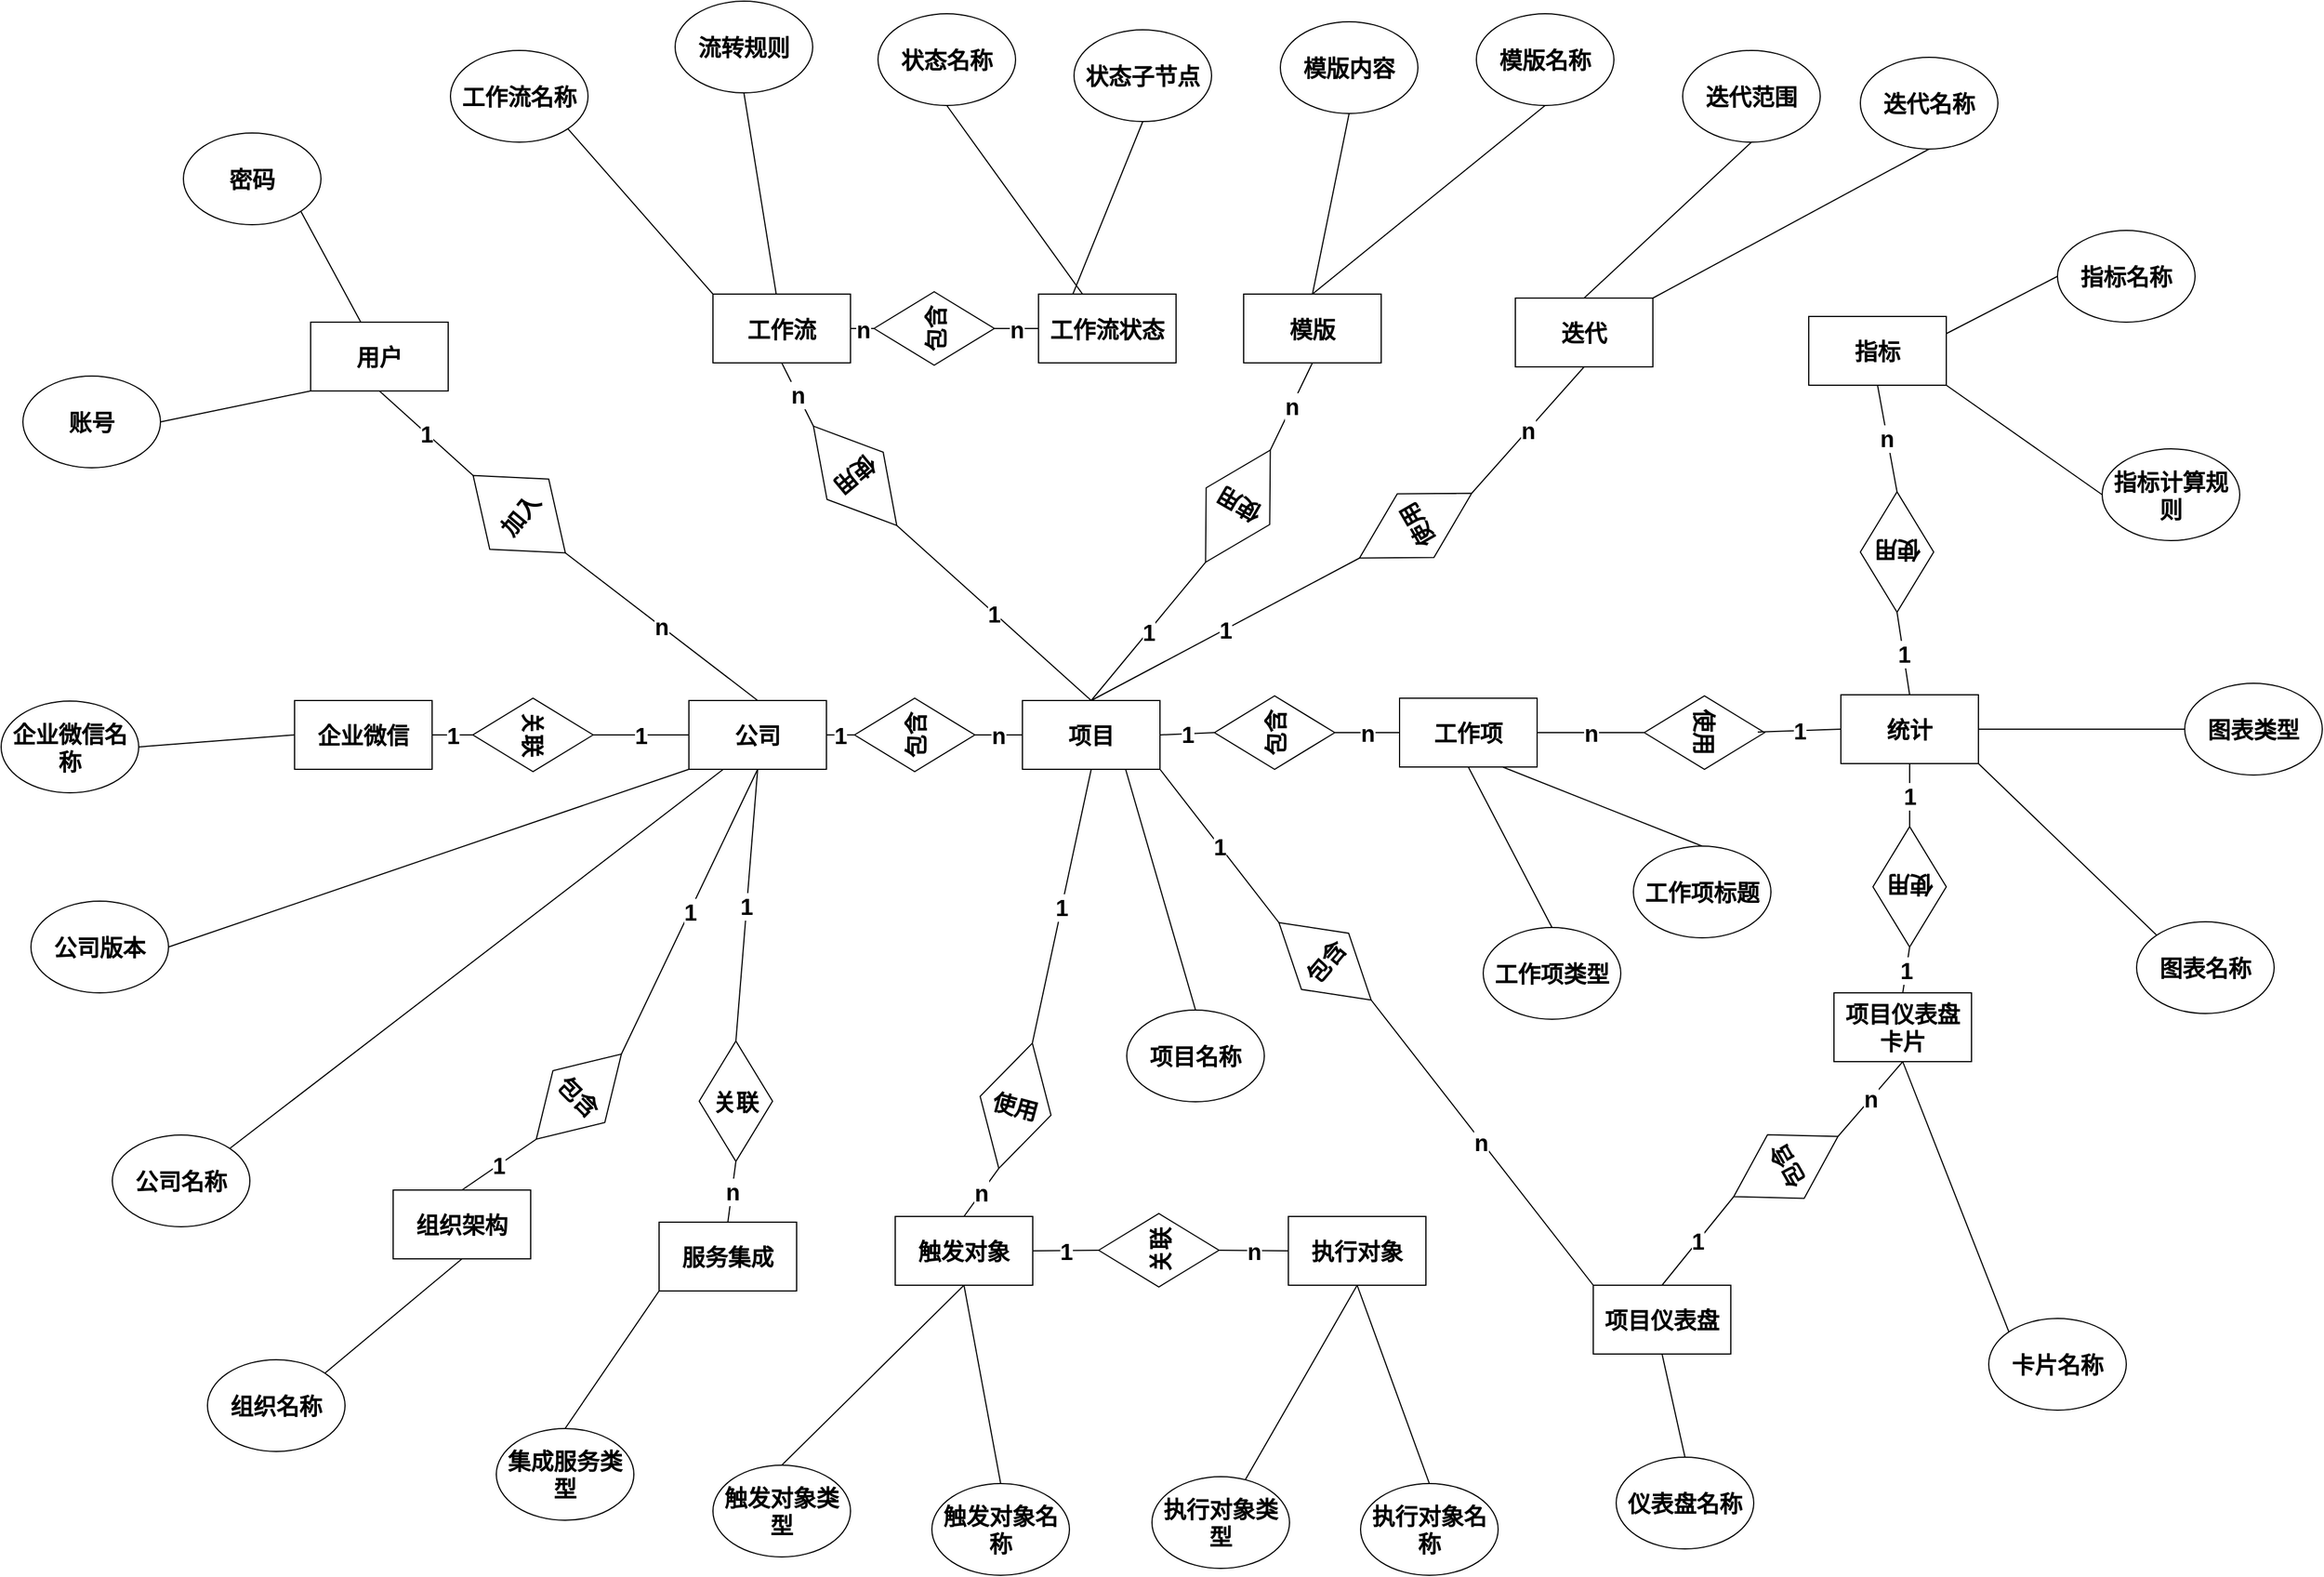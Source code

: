 <mxfile version="26.1.3">
  <diagram id="R2lEEEUBdFMjLlhIrx00" name="Page-1">
    <mxGraphModel dx="3535" dy="1909" grid="0" gridSize="10" guides="1" tooltips="1" connect="1" arrows="1" fold="1" page="0" pageScale="1" pageWidth="850" pageHeight="1100" math="0" shadow="0" extFonts="Permanent Marker^https://fonts.googleapis.com/css?family=Permanent+Marker">
      <root>
        <mxCell id="0" />
        <mxCell id="1" parent="0" />
        <mxCell id="6-voDm71mwFC1DvUqmNY-110" style="rounded=0;orthogonalLoop=1;jettySize=auto;html=1;exitX=0.75;exitY=1;exitDx=0;exitDy=0;entryX=0.5;entryY=0;entryDx=0;entryDy=0;endArrow=none;startFill=0;" edge="1" parent="1" source="Q7mi7OF3EURctunxMx_V-1" target="6-voDm71mwFC1DvUqmNY-98">
          <mxGeometry relative="1" as="geometry" />
        </mxCell>
        <mxCell id="Q7mi7OF3EURctunxMx_V-1" value="项目" style="rounded=0;whiteSpace=wrap;html=1;fontStyle=1;fontSize=20;" parent="1" vertex="1">
          <mxGeometry x="-302" y="424" width="120" height="60" as="geometry" />
        </mxCell>
        <mxCell id="Q7mi7OF3EURctunxMx_V-2" value="模版" style="rounded=0;whiteSpace=wrap;html=1;fontStyle=1;fontSize=20;" parent="1" vertex="1">
          <mxGeometry x="-109" y="69.5" width="120" height="60" as="geometry" />
        </mxCell>
        <mxCell id="Q7mi7OF3EURctunxMx_V-3" value="工作流" style="rounded=0;whiteSpace=wrap;html=1;fontStyle=1;fontSize=20;" parent="1" vertex="1">
          <mxGeometry x="-572" y="69.5" width="120" height="60" as="geometry" />
        </mxCell>
        <mxCell id="Q7mi7OF3EURctunxMx_V-4" value="工作流状态" style="rounded=0;whiteSpace=wrap;html=1;fontStyle=1;fontSize=20;" parent="1" vertex="1">
          <mxGeometry x="-288" y="69.5" width="120" height="60" as="geometry" />
        </mxCell>
        <mxCell id="6-voDm71mwFC1DvUqmNY-125" style="rounded=0;orthogonalLoop=1;jettySize=auto;html=1;exitX=1;exitY=0;exitDx=0;exitDy=0;entryX=0.5;entryY=1;entryDx=0;entryDy=0;endArrow=none;startFill=0;" edge="1" parent="1" source="Q7mi7OF3EURctunxMx_V-5" target="6-voDm71mwFC1DvUqmNY-84">
          <mxGeometry relative="1" as="geometry" />
        </mxCell>
        <mxCell id="6-voDm71mwFC1DvUqmNY-126" style="rounded=0;orthogonalLoop=1;jettySize=auto;html=1;exitX=0.5;exitY=0;exitDx=0;exitDy=0;entryX=0.5;entryY=1;entryDx=0;entryDy=0;endArrow=none;startFill=0;" edge="1" parent="1" source="Q7mi7OF3EURctunxMx_V-5" target="6-voDm71mwFC1DvUqmNY-83">
          <mxGeometry relative="1" as="geometry" />
        </mxCell>
        <mxCell id="Q7mi7OF3EURctunxMx_V-5" value="迭代" style="rounded=0;whiteSpace=wrap;html=1;fontStyle=1;fontSize=20;" parent="1" vertex="1">
          <mxGeometry x="128" y="73" width="120" height="60" as="geometry" />
        </mxCell>
        <mxCell id="6-voDm71mwFC1DvUqmNY-108" style="rounded=0;orthogonalLoop=1;jettySize=auto;html=1;exitX=0.5;exitY=1;exitDx=0;exitDy=0;entryX=0.5;entryY=0;entryDx=0;entryDy=0;endArrow=none;startFill=0;" edge="1" parent="1" source="Q7mi7OF3EURctunxMx_V-6" target="6-voDm71mwFC1DvUqmNY-92">
          <mxGeometry relative="1" as="geometry" />
        </mxCell>
        <mxCell id="6-voDm71mwFC1DvUqmNY-109" style="rounded=0;orthogonalLoop=1;jettySize=auto;html=1;exitX=0.5;exitY=1;exitDx=0;exitDy=0;entryX=0.5;entryY=0;entryDx=0;entryDy=0;endArrow=none;startFill=0;" edge="1" parent="1" source="Q7mi7OF3EURctunxMx_V-6" target="6-voDm71mwFC1DvUqmNY-93">
          <mxGeometry relative="1" as="geometry" />
        </mxCell>
        <mxCell id="Q7mi7OF3EURctunxMx_V-6" value="触发对象" style="rounded=0;whiteSpace=wrap;html=1;fontStyle=1;fontSize=20;" parent="1" vertex="1">
          <mxGeometry x="-413" y="874" width="120" height="60" as="geometry" />
        </mxCell>
        <mxCell id="6-voDm71mwFC1DvUqmNY-113" style="rounded=0;orthogonalLoop=1;jettySize=auto;html=1;exitX=0.5;exitY=1;exitDx=0;exitDy=0;endArrow=none;startFill=0;" edge="1" parent="1" source="Q7mi7OF3EURctunxMx_V-7" target="6-voDm71mwFC1DvUqmNY-94">
          <mxGeometry relative="1" as="geometry" />
        </mxCell>
        <mxCell id="6-voDm71mwFC1DvUqmNY-114" style="rounded=0;orthogonalLoop=1;jettySize=auto;html=1;exitX=0.5;exitY=1;exitDx=0;exitDy=0;entryX=0.5;entryY=0;entryDx=0;entryDy=0;endArrow=none;startFill=0;" edge="1" parent="1" source="Q7mi7OF3EURctunxMx_V-7" target="6-voDm71mwFC1DvUqmNY-95">
          <mxGeometry relative="1" as="geometry" />
        </mxCell>
        <mxCell id="Q7mi7OF3EURctunxMx_V-7" value="执行对象" style="rounded=0;whiteSpace=wrap;html=1;fontStyle=1;fontSize=20;" parent="1" vertex="1">
          <mxGeometry x="-70" y="874" width="120" height="60" as="geometry" />
        </mxCell>
        <mxCell id="6-voDm71mwFC1DvUqmNY-121" style="rounded=0;orthogonalLoop=1;jettySize=auto;html=1;exitX=1;exitY=1;exitDx=0;exitDy=0;entryX=0;entryY=0;entryDx=0;entryDy=0;endArrow=none;startFill=0;" edge="1" parent="1" source="Q7mi7OF3EURctunxMx_V-8" target="6-voDm71mwFC1DvUqmNY-88">
          <mxGeometry relative="1" as="geometry" />
        </mxCell>
        <mxCell id="6-voDm71mwFC1DvUqmNY-122" style="rounded=0;orthogonalLoop=1;jettySize=auto;html=1;exitX=1;exitY=0.5;exitDx=0;exitDy=0;entryX=0;entryY=0.5;entryDx=0;entryDy=0;endArrow=none;startFill=0;" edge="1" parent="1" source="Q7mi7OF3EURctunxMx_V-8" target="6-voDm71mwFC1DvUqmNY-87">
          <mxGeometry relative="1" as="geometry" />
        </mxCell>
        <mxCell id="Q7mi7OF3EURctunxMx_V-8" value="统计" style="rounded=0;whiteSpace=wrap;html=1;fontStyle=1;fontSize=20;" parent="1" vertex="1">
          <mxGeometry x="412" y="419" width="120" height="60" as="geometry" />
        </mxCell>
        <mxCell id="6-voDm71mwFC1DvUqmNY-123" style="rounded=0;orthogonalLoop=1;jettySize=auto;html=1;exitX=1;exitY=1;exitDx=0;exitDy=0;entryX=0;entryY=0.5;entryDx=0;entryDy=0;endArrow=none;startFill=0;" edge="1" parent="1" source="Q7mi7OF3EURctunxMx_V-9" target="6-voDm71mwFC1DvUqmNY-86">
          <mxGeometry relative="1" as="geometry" />
        </mxCell>
        <mxCell id="Q7mi7OF3EURctunxMx_V-9" value="指标" style="rounded=0;whiteSpace=wrap;html=1;fontStyle=1;fontSize=20;" parent="1" vertex="1">
          <mxGeometry x="384" y="89" width="120" height="60" as="geometry" />
        </mxCell>
        <mxCell id="6-voDm71mwFC1DvUqmNY-118" style="rounded=0;orthogonalLoop=1;jettySize=auto;html=1;exitX=0.5;exitY=1;exitDx=0;exitDy=0;entryX=0.5;entryY=0;entryDx=0;entryDy=0;endArrow=none;startFill=0;" edge="1" parent="1" source="Q7mi7OF3EURctunxMx_V-10" target="6-voDm71mwFC1DvUqmNY-90">
          <mxGeometry relative="1" as="geometry" />
        </mxCell>
        <mxCell id="Q7mi7OF3EURctunxMx_V-10" value="项目仪表盘" style="rounded=0;whiteSpace=wrap;html=1;fontStyle=1;fontSize=20;" parent="1" vertex="1">
          <mxGeometry x="196" y="934" width="120" height="60" as="geometry" />
        </mxCell>
        <mxCell id="6-voDm71mwFC1DvUqmNY-119" style="rounded=0;orthogonalLoop=1;jettySize=auto;html=1;exitX=0.5;exitY=1;exitDx=0;exitDy=0;entryX=0;entryY=0;entryDx=0;entryDy=0;endArrow=none;startFill=0;" edge="1" parent="1" source="Q7mi7OF3EURctunxMx_V-11" target="6-voDm71mwFC1DvUqmNY-89">
          <mxGeometry relative="1" as="geometry" />
        </mxCell>
        <mxCell id="Q7mi7OF3EURctunxMx_V-11" value="项目仪表盘卡片" style="rounded=0;whiteSpace=wrap;html=1;fontStyle=1;fontSize=20;" parent="1" vertex="1">
          <mxGeometry x="406" y="679" width="120" height="60" as="geometry" />
        </mxCell>
        <mxCell id="Q7mi7OF3EURctunxMx_V-12" value="用户" style="rounded=0;whiteSpace=wrap;html=1;fontStyle=1;fontSize=20;" parent="1" vertex="1">
          <mxGeometry x="-923" y="94" width="120" height="60" as="geometry" />
        </mxCell>
        <mxCell id="6-voDm71mwFC1DvUqmNY-104" style="rounded=0;orthogonalLoop=1;jettySize=auto;html=1;exitX=0;exitY=1;exitDx=0;exitDy=0;entryX=1;entryY=0.5;entryDx=0;entryDy=0;endArrow=none;startFill=0;" edge="1" parent="1" source="Q7mi7OF3EURctunxMx_V-13" target="6-voDm71mwFC1DvUqmNY-78">
          <mxGeometry relative="1" as="geometry" />
        </mxCell>
        <mxCell id="6-voDm71mwFC1DvUqmNY-105" style="rounded=0;orthogonalLoop=1;jettySize=auto;html=1;exitX=0.25;exitY=1;exitDx=0;exitDy=0;entryX=1;entryY=0;entryDx=0;entryDy=0;endArrow=none;startFill=0;" edge="1" parent="1" source="Q7mi7OF3EURctunxMx_V-13" target="6-voDm71mwFC1DvUqmNY-77">
          <mxGeometry relative="1" as="geometry" />
        </mxCell>
        <mxCell id="Q7mi7OF3EURctunxMx_V-13" value="公司" style="rounded=0;whiteSpace=wrap;html=1;fontStyle=1;fontSize=20;" parent="1" vertex="1">
          <mxGeometry x="-593" y="424" width="120" height="60" as="geometry" />
        </mxCell>
        <mxCell id="Q7mi7OF3EURctunxMx_V-14" value="企业微信" style="rounded=0;whiteSpace=wrap;html=1;fontStyle=1;fontSize=20;" parent="1" vertex="1">
          <mxGeometry x="-937" y="424" width="120" height="60" as="geometry" />
        </mxCell>
        <mxCell id="6-voDm71mwFC1DvUqmNY-106" style="rounded=0;orthogonalLoop=1;jettySize=auto;html=1;exitX=0.5;exitY=1;exitDx=0;exitDy=0;entryX=1;entryY=0;entryDx=0;entryDy=0;endArrow=none;startFill=0;" edge="1" parent="1" source="Q7mi7OF3EURctunxMx_V-15" target="6-voDm71mwFC1DvUqmNY-76">
          <mxGeometry relative="1" as="geometry" />
        </mxCell>
        <mxCell id="Q7mi7OF3EURctunxMx_V-15" value="组织架构" style="rounded=0;whiteSpace=wrap;html=1;fontStyle=1;fontSize=20;" parent="1" vertex="1">
          <mxGeometry x="-851" y="851" width="120" height="60" as="geometry" />
        </mxCell>
        <mxCell id="Q7mi7OF3EURctunxMx_V-16" value="服务集成" style="rounded=0;whiteSpace=wrap;html=1;fontStyle=1;fontSize=20;" parent="1" vertex="1">
          <mxGeometry x="-619" y="879" width="120" height="60" as="geometry" />
        </mxCell>
        <mxCell id="6-voDm71mwFC1DvUqmNY-1" value="包含" style="rhombus;whiteSpace=wrap;html=1;rotation=45;fontStyle=1;fontSize=20;" vertex="1" parent="1">
          <mxGeometry x="-721" y="717" width="64" height="105" as="geometry" />
        </mxCell>
        <mxCell id="6-voDm71mwFC1DvUqmNY-3" value="1" style="endArrow=none;html=1;rounded=0;exitX=0.5;exitY=1;exitDx=0;exitDy=0;entryX=0.5;entryY=0;entryDx=0;entryDy=0;fontStyle=1;fontSize=20;" edge="1" parent="1" source="Q7mi7OF3EURctunxMx_V-13" target="6-voDm71mwFC1DvUqmNY-1">
          <mxGeometry width="50" height="50" relative="1" as="geometry">
            <mxPoint x="-434" y="503" as="sourcePoint" />
            <mxPoint x="-384" y="453" as="targetPoint" />
          </mxGeometry>
        </mxCell>
        <mxCell id="6-voDm71mwFC1DvUqmNY-4" value="1" style="endArrow=none;html=1;rounded=0;exitX=0.5;exitY=1;exitDx=0;exitDy=0;entryX=0.5;entryY=0;entryDx=0;entryDy=0;fontStyle=1;fontSize=20;" edge="1" parent="1" source="6-voDm71mwFC1DvUqmNY-1" target="Q7mi7OF3EURctunxMx_V-15">
          <mxGeometry width="50" height="50" relative="1" as="geometry">
            <mxPoint x="-488" y="811" as="sourcePoint" />
            <mxPoint x="-488" y="883" as="targetPoint" />
          </mxGeometry>
        </mxCell>
        <mxCell id="6-voDm71mwFC1DvUqmNY-5" value="加入" style="rhombus;whiteSpace=wrap;html=1;rotation=-50;fontStyle=1;fontSize=20;" vertex="1" parent="1">
          <mxGeometry x="-781" y="209" width="80" height="105" as="geometry" />
        </mxCell>
        <mxCell id="6-voDm71mwFC1DvUqmNY-6" value="1" style="endArrow=none;html=1;rounded=0;exitX=0.5;exitY=1;exitDx=0;exitDy=0;entryX=0.5;entryY=0;entryDx=0;entryDy=0;fontStyle=1;fontSize=20;" edge="1" parent="1" source="Q7mi7OF3EURctunxMx_V-12" target="6-voDm71mwFC1DvUqmNY-5">
          <mxGeometry width="50" height="50" relative="1" as="geometry">
            <mxPoint x="-638" y="408.5" as="sourcePoint" />
            <mxPoint x="-638" y="467.5" as="targetPoint" />
          </mxGeometry>
        </mxCell>
        <mxCell id="6-voDm71mwFC1DvUqmNY-8" value="n" style="endArrow=none;html=1;rounded=0;exitX=0.5;exitY=1;exitDx=0;exitDy=0;entryX=0.5;entryY=0;entryDx=0;entryDy=0;fontStyle=1;fontSize=20;" edge="1" parent="1" source="6-voDm71mwFC1DvUqmNY-5" target="Q7mi7OF3EURctunxMx_V-13">
          <mxGeometry width="50" height="50" relative="1" as="geometry">
            <mxPoint x="-518" y="19" as="sourcePoint" />
            <mxPoint x="-518" y="61" as="targetPoint" />
          </mxGeometry>
        </mxCell>
        <mxCell id="6-voDm71mwFC1DvUqmNY-9" value="关联" style="rhombus;whiteSpace=wrap;html=1;rotation=90;fontStyle=1;fontSize=20;" vertex="1" parent="1">
          <mxGeometry x="-761" y="401.5" width="64" height="105" as="geometry" />
        </mxCell>
        <mxCell id="6-voDm71mwFC1DvUqmNY-11" value="1" style="endArrow=none;html=1;rounded=0;exitX=0;exitY=0.5;exitDx=0;exitDy=0;entryX=0.5;entryY=0;entryDx=0;entryDy=0;fontStyle=1;fontSize=20;" edge="1" parent="1" source="Q7mi7OF3EURctunxMx_V-13" target="6-voDm71mwFC1DvUqmNY-9">
          <mxGeometry width="50" height="50" relative="1" as="geometry">
            <mxPoint x="-518" y="19" as="sourcePoint" />
            <mxPoint x="-518" y="61" as="targetPoint" />
          </mxGeometry>
        </mxCell>
        <mxCell id="6-voDm71mwFC1DvUqmNY-12" value="1" style="endArrow=none;html=1;rounded=0;exitX=0.5;exitY=1;exitDx=0;exitDy=0;entryX=1;entryY=0.5;entryDx=0;entryDy=0;fontStyle=1;fontSize=20;" edge="1" parent="1" source="6-voDm71mwFC1DvUqmNY-9" target="Q7mi7OF3EURctunxMx_V-14">
          <mxGeometry width="50" height="50" relative="1" as="geometry">
            <mxPoint x="-703" y="605" as="sourcePoint" />
            <mxPoint x="-778" y="605" as="targetPoint" />
          </mxGeometry>
        </mxCell>
        <mxCell id="6-voDm71mwFC1DvUqmNY-14" value="包含" style="rhombus;whiteSpace=wrap;html=1;rotation=-90;fontStyle=1;fontSize=20;" vertex="1" parent="1">
          <mxGeometry x="-411" y="47" width="64" height="105" as="geometry" />
        </mxCell>
        <mxCell id="6-voDm71mwFC1DvUqmNY-18" value="n" style="endArrow=none;html=1;rounded=0;entryX=0;entryY=0.5;entryDx=0;entryDy=0;exitX=0.5;exitY=1;exitDx=0;exitDy=0;fontStyle=1;fontSize=20;" edge="1" parent="1" source="6-voDm71mwFC1DvUqmNY-14" target="Q7mi7OF3EURctunxMx_V-4">
          <mxGeometry width="50" height="50" relative="1" as="geometry">
            <mxPoint x="-318" y="99.5" as="sourcePoint" />
            <mxPoint x="-714" y="-299.5" as="targetPoint" />
            <mxPoint as="offset" />
          </mxGeometry>
        </mxCell>
        <mxCell id="6-voDm71mwFC1DvUqmNY-21" value="n" style="endArrow=none;html=1;rounded=0;exitX=1;exitY=0.5;exitDx=0;exitDy=0;entryX=0.5;entryY=0;entryDx=0;entryDy=0;fontStyle=1;fontSize=20;" edge="1" parent="1" source="Q7mi7OF3EURctunxMx_V-3" target="6-voDm71mwFC1DvUqmNY-14">
          <mxGeometry x="0.008" width="50" height="50" relative="1" as="geometry">
            <mxPoint x="-365" y="-30.5" as="sourcePoint" />
            <mxPoint x="-365" y="4.5" as="targetPoint" />
            <mxPoint as="offset" />
          </mxGeometry>
        </mxCell>
        <mxCell id="6-voDm71mwFC1DvUqmNY-111" style="rounded=0;orthogonalLoop=1;jettySize=auto;html=1;exitX=0.5;exitY=1;exitDx=0;exitDy=0;entryX=0.5;entryY=0;entryDx=0;entryDy=0;endArrow=none;startFill=0;" edge="1" parent="1" source="6-voDm71mwFC1DvUqmNY-22" target="6-voDm71mwFC1DvUqmNY-96">
          <mxGeometry relative="1" as="geometry" />
        </mxCell>
        <mxCell id="6-voDm71mwFC1DvUqmNY-112" style="rounded=0;orthogonalLoop=1;jettySize=auto;html=1;exitX=0.75;exitY=1;exitDx=0;exitDy=0;entryX=0.5;entryY=0;entryDx=0;entryDy=0;endArrow=none;startFill=0;" edge="1" parent="1" source="6-voDm71mwFC1DvUqmNY-22" target="6-voDm71mwFC1DvUqmNY-97">
          <mxGeometry relative="1" as="geometry" />
        </mxCell>
        <mxCell id="6-voDm71mwFC1DvUqmNY-22" value="工作项" style="rounded=0;whiteSpace=wrap;html=1;fontStyle=1;fontSize=20;" vertex="1" parent="1">
          <mxGeometry x="27" y="422" width="120" height="60" as="geometry" />
        </mxCell>
        <mxCell id="6-voDm71mwFC1DvUqmNY-23" value="包含" style="rhombus;whiteSpace=wrap;html=1;rotation=-90;fontStyle=1;fontSize=20;" vertex="1" parent="1">
          <mxGeometry x="-428" y="401.5" width="64" height="105" as="geometry" />
        </mxCell>
        <mxCell id="6-voDm71mwFC1DvUqmNY-25" value="1" style="endArrow=none;html=1;rounded=0;entryX=1;entryY=0.5;entryDx=0;entryDy=0;exitX=0.5;exitY=0;exitDx=0;exitDy=0;fontStyle=1;fontSize=20;" edge="1" parent="1" source="6-voDm71mwFC1DvUqmNY-23" target="Q7mi7OF3EURctunxMx_V-13">
          <mxGeometry width="50" height="50" relative="1" as="geometry">
            <mxPoint x="-418" y="545" as="sourcePoint" />
            <mxPoint x="-518" y="61" as="targetPoint" />
          </mxGeometry>
        </mxCell>
        <mxCell id="6-voDm71mwFC1DvUqmNY-26" value="n" style="endArrow=none;html=1;rounded=0;exitX=0;exitY=0.5;exitDx=0;exitDy=0;entryX=0.5;entryY=1;entryDx=0;entryDy=0;fontStyle=1;fontSize=20;" edge="1" parent="1" source="Q7mi7OF3EURctunxMx_V-1" target="6-voDm71mwFC1DvUqmNY-23">
          <mxGeometry x="0.01" width="50" height="50" relative="1" as="geometry">
            <mxPoint x="-431" y="464" as="sourcePoint" />
            <mxPoint x="-335" y="454" as="targetPoint" />
            <mxPoint as="offset" />
          </mxGeometry>
        </mxCell>
        <mxCell id="6-voDm71mwFC1DvUqmNY-27" value="关联" style="rhombus;whiteSpace=wrap;html=1;rotation=0;fontStyle=1;fontSize=20;" vertex="1" parent="1">
          <mxGeometry x="-584" y="721" width="64" height="105" as="geometry" />
        </mxCell>
        <mxCell id="6-voDm71mwFC1DvUqmNY-28" value="1" style="endArrow=none;html=1;rounded=0;entryX=0.5;entryY=0;entryDx=0;entryDy=0;exitX=0.5;exitY=1;exitDx=0;exitDy=0;fontStyle=1;fontSize=20;" edge="1" parent="1" source="Q7mi7OF3EURctunxMx_V-13" target="6-voDm71mwFC1DvUqmNY-27">
          <mxGeometry width="50" height="50" relative="1" as="geometry">
            <mxPoint x="-518" y="19" as="sourcePoint" />
            <mxPoint x="-518" y="61" as="targetPoint" />
          </mxGeometry>
        </mxCell>
        <mxCell id="6-voDm71mwFC1DvUqmNY-29" value="n" style="endArrow=none;html=1;rounded=0;entryX=0.5;entryY=0;entryDx=0;entryDy=0;exitX=0.5;exitY=1;exitDx=0;exitDy=0;fontStyle=1;fontSize=20;" edge="1" parent="1" source="6-voDm71mwFC1DvUqmNY-27" target="Q7mi7OF3EURctunxMx_V-16">
          <mxGeometry width="50" height="50" relative="1" as="geometry">
            <mxPoint x="-558" y="206" as="sourcePoint" />
            <mxPoint x="-558" y="248" as="targetPoint" />
          </mxGeometry>
        </mxCell>
        <mxCell id="6-voDm71mwFC1DvUqmNY-31" value="关联" style="rhombus;whiteSpace=wrap;html=1;rotation=-90;fontStyle=1;fontSize=20;" vertex="1" parent="1">
          <mxGeometry x="-215" y="851" width="64" height="105" as="geometry" />
        </mxCell>
        <mxCell id="6-voDm71mwFC1DvUqmNY-33" value="1" style="endArrow=none;html=1;rounded=0;exitX=1;exitY=0.5;exitDx=0;exitDy=0;entryX=0.5;entryY=0;entryDx=0;entryDy=0;fontStyle=1;fontSize=20;" edge="1" parent="1" source="Q7mi7OF3EURctunxMx_V-6" target="6-voDm71mwFC1DvUqmNY-31">
          <mxGeometry width="50" height="50" relative="1" as="geometry">
            <mxPoint x="-558" y="206" as="sourcePoint" />
            <mxPoint x="-247" y="958" as="targetPoint" />
          </mxGeometry>
        </mxCell>
        <mxCell id="6-voDm71mwFC1DvUqmNY-34" value="n" style="endArrow=none;html=1;rounded=0;entryX=0;entryY=0.5;entryDx=0;entryDy=0;exitX=0.5;exitY=1;exitDx=0;exitDy=0;fontStyle=1;fontSize=20;" edge="1" parent="1" source="6-voDm71mwFC1DvUqmNY-31" target="Q7mi7OF3EURctunxMx_V-7">
          <mxGeometry width="50" height="50" relative="1" as="geometry">
            <mxPoint x="-258" y="914" as="sourcePoint" />
            <mxPoint x="-217" y="914" as="targetPoint" />
          </mxGeometry>
        </mxCell>
        <mxCell id="6-voDm71mwFC1DvUqmNY-35" value="包含" style="rhombus;whiteSpace=wrap;html=1;rotation=-90;fontStyle=1;fontSize=20;" vertex="1" parent="1">
          <mxGeometry x="-114" y="399.5" width="64" height="105" as="geometry" />
        </mxCell>
        <mxCell id="6-voDm71mwFC1DvUqmNY-36" value="1" style="endArrow=none;html=1;rounded=0;entryX=1;entryY=0.5;entryDx=0;entryDy=0;exitX=0.5;exitY=0;exitDx=0;exitDy=0;fontStyle=1;fontSize=20;" edge="1" parent="1" source="6-voDm71mwFC1DvUqmNY-35" target="Q7mi7OF3EURctunxMx_V-1">
          <mxGeometry width="50" height="50" relative="1" as="geometry">
            <mxPoint x="-430" y="464" as="sourcePoint" />
            <mxPoint x="-463" y="464" as="targetPoint" />
          </mxGeometry>
        </mxCell>
        <mxCell id="6-voDm71mwFC1DvUqmNY-37" value="n" style="endArrow=none;html=1;rounded=0;exitX=0;exitY=0.5;exitDx=0;exitDy=0;entryX=0.5;entryY=1;entryDx=0;entryDy=0;fontStyle=1;fontSize=20;" edge="1" parent="1" source="6-voDm71mwFC1DvUqmNY-22" target="6-voDm71mwFC1DvUqmNY-35">
          <mxGeometry x="0.01" width="50" height="50" relative="1" as="geometry">
            <mxPoint x="-292" y="464" as="sourcePoint" />
            <mxPoint x="-10" y="523" as="targetPoint" />
            <mxPoint as="offset" />
          </mxGeometry>
        </mxCell>
        <mxCell id="6-voDm71mwFC1DvUqmNY-39" value="使用" style="rhombus;whiteSpace=wrap;html=1;rotation=140;fontStyle=1;fontSize=20;" vertex="1" parent="1">
          <mxGeometry x="-480" y="171.5" width="64" height="113" as="geometry" />
        </mxCell>
        <mxCell id="6-voDm71mwFC1DvUqmNY-40" value="1" style="endArrow=none;html=1;rounded=0;entryX=0.5;entryY=0;entryDx=0;entryDy=0;exitX=0.5;exitY=0;exitDx=0;exitDy=0;fontStyle=1;fontSize=20;" edge="1" parent="1" source="6-voDm71mwFC1DvUqmNY-39" target="Q7mi7OF3EURctunxMx_V-1">
          <mxGeometry width="50" height="50" relative="1" as="geometry">
            <mxPoint x="-430" y="464" as="sourcePoint" />
            <mxPoint x="-463" y="464" as="targetPoint" />
          </mxGeometry>
        </mxCell>
        <mxCell id="6-voDm71mwFC1DvUqmNY-41" value="n" style="endArrow=none;html=1;rounded=0;exitX=0.5;exitY=1;exitDx=0;exitDy=0;entryX=0.5;entryY=1;entryDx=0;entryDy=0;fontStyle=1;fontSize=20;" edge="1" parent="1" source="6-voDm71mwFC1DvUqmNY-39" target="Q7mi7OF3EURctunxMx_V-3">
          <mxGeometry x="0.01" width="50" height="50" relative="1" as="geometry">
            <mxPoint x="-439" y="357.5" as="sourcePoint" />
            <mxPoint x="-511" y="146.5" as="targetPoint" />
            <mxPoint as="offset" />
          </mxGeometry>
        </mxCell>
        <mxCell id="6-voDm71mwFC1DvUqmNY-42" value="使用" style="rhombus;whiteSpace=wrap;html=1;rotation=15;fontStyle=1;fontSize=20;" vertex="1" parent="1">
          <mxGeometry x="-340" y="721" width="64" height="113" as="geometry" />
        </mxCell>
        <mxCell id="6-voDm71mwFC1DvUqmNY-45" value="1" style="endArrow=none;html=1;rounded=0;entryX=0.5;entryY=1;entryDx=0;entryDy=0;exitX=0.5;exitY=0;exitDx=0;exitDy=0;fontStyle=1;fontSize=20;" edge="1" parent="1" source="6-voDm71mwFC1DvUqmNY-42" target="Q7mi7OF3EURctunxMx_V-1">
          <mxGeometry width="50" height="50" relative="1" as="geometry">
            <mxPoint x="-255" y="388" as="sourcePoint" />
            <mxPoint x="-232" y="434" as="targetPoint" />
          </mxGeometry>
        </mxCell>
        <mxCell id="6-voDm71mwFC1DvUqmNY-46" value="n" style="endArrow=none;html=1;rounded=0;exitX=0.5;exitY=1;exitDx=0;exitDy=0;entryX=0.5;entryY=0;entryDx=0;entryDy=0;fontStyle=1;fontSize=20;" edge="1" parent="1" source="6-voDm71mwFC1DvUqmNY-42" target="Q7mi7OF3EURctunxMx_V-6">
          <mxGeometry x="0.01" width="50" height="50" relative="1" as="geometry">
            <mxPoint x="-367" y="488" as="sourcePoint" />
            <mxPoint x="-395" y="433" as="targetPoint" />
            <mxPoint as="offset" />
          </mxGeometry>
        </mxCell>
        <mxCell id="6-voDm71mwFC1DvUqmNY-48" value="使用" style="rhombus;whiteSpace=wrap;html=1;rotation=-150;fontStyle=1;fontSize=20;" vertex="1" parent="1">
          <mxGeometry x="-146" y="198" width="64" height="113" as="geometry" />
        </mxCell>
        <mxCell id="6-voDm71mwFC1DvUqmNY-49" value="1" style="endArrow=none;html=1;rounded=0;entryX=0.5;entryY=0;entryDx=0;entryDy=0;exitX=0.5;exitY=0;exitDx=0;exitDy=0;fontStyle=1;fontSize=20;" edge="1" parent="1" source="6-voDm71mwFC1DvUqmNY-48" target="Q7mi7OF3EURctunxMx_V-1">
          <mxGeometry width="50" height="50" relative="1" as="geometry">
            <mxPoint x="-255" y="388" as="sourcePoint" />
            <mxPoint x="-232" y="434" as="targetPoint" />
          </mxGeometry>
        </mxCell>
        <mxCell id="6-voDm71mwFC1DvUqmNY-50" value="n" style="endArrow=none;html=1;rounded=0;exitX=0.5;exitY=1;exitDx=0;exitDy=0;entryX=0.5;entryY=1;entryDx=0;entryDy=0;fontStyle=1;fontSize=20;" edge="1" parent="1" source="6-voDm71mwFC1DvUqmNY-48" target="Q7mi7OF3EURctunxMx_V-2">
          <mxGeometry x="0.01" width="50" height="50" relative="1" as="geometry">
            <mxPoint x="-474" y="194.5" as="sourcePoint" />
            <mxPoint x="-502" y="139.5" as="targetPoint" />
            <mxPoint as="offset" />
          </mxGeometry>
        </mxCell>
        <mxCell id="6-voDm71mwFC1DvUqmNY-51" value="使用" style="rhombus;whiteSpace=wrap;html=1;rotation=-180;fontStyle=1;fontSize=20;" vertex="1" parent="1">
          <mxGeometry x="429" y="242" width="64" height="105" as="geometry" />
        </mxCell>
        <mxCell id="6-voDm71mwFC1DvUqmNY-52" value="1" style="endArrow=none;html=1;rounded=0;entryX=0.5;entryY=0;entryDx=0;entryDy=0;exitX=0.5;exitY=0;exitDx=0;exitDy=0;fontStyle=1;fontSize=20;" edge="1" parent="1" source="6-voDm71mwFC1DvUqmNY-51" target="Q7mi7OF3EURctunxMx_V-8">
          <mxGeometry width="50" height="50" relative="1" as="geometry">
            <mxPoint x="-70" y="386" as="sourcePoint" />
            <mxPoint x="-141" y="434" as="targetPoint" />
          </mxGeometry>
        </mxCell>
        <mxCell id="6-voDm71mwFC1DvUqmNY-53" value="n" style="endArrow=none;html=1;rounded=0;exitX=0.5;exitY=1;exitDx=0;exitDy=0;entryX=0.5;entryY=1;entryDx=0;entryDy=0;fontStyle=1;fontSize=20;" edge="1" parent="1" source="6-voDm71mwFC1DvUqmNY-51" target="Q7mi7OF3EURctunxMx_V-9">
          <mxGeometry x="0.01" width="50" height="50" relative="1" as="geometry">
            <mxPoint x="28" y="329" as="sourcePoint" />
            <mxPoint x="199" y="246" as="targetPoint" />
            <mxPoint as="offset" />
          </mxGeometry>
        </mxCell>
        <mxCell id="6-voDm71mwFC1DvUqmNY-55" value="使用" style="rhombus;whiteSpace=wrap;html=1;rotation=-180;fontStyle=1;fontSize=20;" vertex="1" parent="1">
          <mxGeometry x="440" y="534" width="64" height="105" as="geometry" />
        </mxCell>
        <mxCell id="6-voDm71mwFC1DvUqmNY-56" value="1" style="endArrow=none;html=1;rounded=0;entryX=0.5;entryY=1;entryDx=0;entryDy=0;exitX=0.5;exitY=1;exitDx=0;exitDy=0;fontStyle=1;fontSize=20;" edge="1" parent="1" source="Q7mi7OF3EURctunxMx_V-8" target="6-voDm71mwFC1DvUqmNY-55">
          <mxGeometry width="50" height="50" relative="1" as="geometry">
            <mxPoint x="482" y="390" as="sourcePoint" />
            <mxPoint x="482" y="429" as="targetPoint" />
          </mxGeometry>
        </mxCell>
        <mxCell id="6-voDm71mwFC1DvUqmNY-58" value="1" style="endArrow=none;html=1;rounded=0;entryX=0.5;entryY=0;entryDx=0;entryDy=0;exitX=0.5;exitY=0;exitDx=0;exitDy=0;fontStyle=1;fontSize=20;" edge="1" parent="1" source="6-voDm71mwFC1DvUqmNY-55" target="Q7mi7OF3EURctunxMx_V-11">
          <mxGeometry width="50" height="50" relative="1" as="geometry">
            <mxPoint x="482" y="489" as="sourcePoint" />
            <mxPoint x="482" y="569" as="targetPoint" />
          </mxGeometry>
        </mxCell>
        <mxCell id="6-voDm71mwFC1DvUqmNY-59" value="1" style="endArrow=none;html=1;rounded=0;entryX=0.5;entryY=0;entryDx=0;entryDy=0;exitX=0.5;exitY=0;exitDx=0;exitDy=0;fontStyle=1;fontSize=20;" edge="1" parent="1" source="6-voDm71mwFC1DvUqmNY-60" target="Q7mi7OF3EURctunxMx_V-10">
          <mxGeometry width="50" height="50" relative="1" as="geometry">
            <mxPoint x="475" y="855" as="sourcePoint" />
            <mxPoint x="482" y="714" as="targetPoint" />
          </mxGeometry>
        </mxCell>
        <mxCell id="6-voDm71mwFC1DvUqmNY-60" value="包含" style="rhombus;whiteSpace=wrap;html=1;rotation=-120;fontStyle=1;fontSize=20;" vertex="1" parent="1">
          <mxGeometry x="332" y="778" width="64" height="105" as="geometry" />
        </mxCell>
        <mxCell id="6-voDm71mwFC1DvUqmNY-61" value="n" style="endArrow=none;html=1;rounded=0;exitX=0.5;exitY=1;exitDx=0;exitDy=0;entryX=0.5;entryY=1;entryDx=0;entryDy=0;fontStyle=1;fontSize=20;" edge="1" parent="1" source="6-voDm71mwFC1DvUqmNY-60" target="Q7mi7OF3EURctunxMx_V-11">
          <mxGeometry x="0.01" width="50" height="50" relative="1" as="geometry">
            <mxPoint x="482" y="255" as="sourcePoint" />
            <mxPoint x="482" y="159" as="targetPoint" />
            <mxPoint as="offset" />
          </mxGeometry>
        </mxCell>
        <mxCell id="6-voDm71mwFC1DvUqmNY-62" value="使用" style="rhombus;whiteSpace=wrap;html=1;rotation=90;fontStyle=1;fontSize=20;" vertex="1" parent="1">
          <mxGeometry x="261" y="399.5" width="64" height="105" as="geometry" />
        </mxCell>
        <mxCell id="6-voDm71mwFC1DvUqmNY-63" value="1" style="endArrow=none;html=1;rounded=0;entryX=0;entryY=0.5;entryDx=0;entryDy=0;exitX=0.492;exitY=0.057;exitDx=0;exitDy=0;exitPerimeter=0;fontStyle=1;fontSize=20;" edge="1" parent="1" source="6-voDm71mwFC1DvUqmNY-62" target="Q7mi7OF3EURctunxMx_V-8">
          <mxGeometry width="50" height="50" relative="1" as="geometry">
            <mxPoint x="482" y="360" as="sourcePoint" />
            <mxPoint x="482" y="429" as="targetPoint" />
          </mxGeometry>
        </mxCell>
        <mxCell id="6-voDm71mwFC1DvUqmNY-64" value="n" style="endArrow=none;html=1;rounded=0;exitX=1;exitY=0.5;exitDx=0;exitDy=0;entryX=0.5;entryY=1;entryDx=0;entryDy=0;fontStyle=1;fontSize=20;" edge="1" parent="1" source="6-voDm71mwFC1DvUqmNY-22" target="6-voDm71mwFC1DvUqmNY-62">
          <mxGeometry x="0.01" width="50" height="50" relative="1" as="geometry">
            <mxPoint x="482" y="255" as="sourcePoint" />
            <mxPoint x="482" y="159" as="targetPoint" />
            <mxPoint as="offset" />
          </mxGeometry>
        </mxCell>
        <mxCell id="6-voDm71mwFC1DvUqmNY-65" value="使用" style="rhombus;whiteSpace=wrap;html=1;rotation=-120;fontStyle=1;fontSize=20;" vertex="1" parent="1">
          <mxGeometry x="9" y="215" width="64" height="113" as="geometry" />
        </mxCell>
        <mxCell id="6-voDm71mwFC1DvUqmNY-66" value="1" style="endArrow=none;html=1;rounded=0;entryX=0.5;entryY=0;entryDx=0;entryDy=0;exitX=0.5;exitY=0;exitDx=0;exitDy=0;fontStyle=1;fontSize=20;" edge="1" parent="1" source="6-voDm71mwFC1DvUqmNY-65" target="Q7mi7OF3EURctunxMx_V-1">
          <mxGeometry width="50" height="50" relative="1" as="geometry">
            <mxPoint x="-153" y="293" as="sourcePoint" />
            <mxPoint x="-232" y="434" as="targetPoint" />
          </mxGeometry>
        </mxCell>
        <mxCell id="6-voDm71mwFC1DvUqmNY-67" value="n" style="endArrow=none;html=1;rounded=0;exitX=0.5;exitY=1;exitDx=0;exitDy=0;entryX=0.5;entryY=1;entryDx=0;entryDy=0;fontStyle=1;fontSize=20;" edge="1" parent="1" source="6-voDm71mwFC1DvUqmNY-65" target="Q7mi7OF3EURctunxMx_V-5">
          <mxGeometry x="0.01" width="50" height="50" relative="1" as="geometry">
            <mxPoint x="-55" y="236" as="sourcePoint" />
            <mxPoint x="-39" y="140" as="targetPoint" />
            <mxPoint as="offset" />
          </mxGeometry>
        </mxCell>
        <mxCell id="6-voDm71mwFC1DvUqmNY-70" value="账号" style="ellipse;whiteSpace=wrap;html=1;fontStyle=1;fontSize=20;" vertex="1" parent="1">
          <mxGeometry x="-1174" y="141" width="120" height="80" as="geometry" />
        </mxCell>
        <mxCell id="6-voDm71mwFC1DvUqmNY-101" style="rounded=0;orthogonalLoop=1;jettySize=auto;html=1;exitX=1;exitY=1;exitDx=0;exitDy=0;endArrow=none;startFill=0;" edge="1" parent="1" source="6-voDm71mwFC1DvUqmNY-71" target="Q7mi7OF3EURctunxMx_V-12">
          <mxGeometry relative="1" as="geometry" />
        </mxCell>
        <mxCell id="6-voDm71mwFC1DvUqmNY-71" value="密码" style="ellipse;whiteSpace=wrap;html=1;fontStyle=1;fontSize=20;" vertex="1" parent="1">
          <mxGeometry x="-1034" y="-71" width="120" height="80" as="geometry" />
        </mxCell>
        <mxCell id="6-voDm71mwFC1DvUqmNY-128" style="rounded=0;orthogonalLoop=1;jettySize=auto;html=1;exitX=1;exitY=1;exitDx=0;exitDy=0;entryX=0;entryY=0;entryDx=0;entryDy=0;endArrow=none;startFill=0;" edge="1" parent="1" source="6-voDm71mwFC1DvUqmNY-72" target="Q7mi7OF3EURctunxMx_V-3">
          <mxGeometry relative="1" as="geometry" />
        </mxCell>
        <mxCell id="6-voDm71mwFC1DvUqmNY-72" value="工作流名称" style="ellipse;whiteSpace=wrap;html=1;fontStyle=1;fontSize=20;" vertex="1" parent="1">
          <mxGeometry x="-801" y="-143" width="120" height="80" as="geometry" />
        </mxCell>
        <mxCell id="6-voDm71mwFC1DvUqmNY-129" style="rounded=0;orthogonalLoop=1;jettySize=auto;html=1;exitX=0.5;exitY=1;exitDx=0;exitDy=0;endArrow=none;startFill=0;" edge="1" parent="1" source="6-voDm71mwFC1DvUqmNY-74" target="Q7mi7OF3EURctunxMx_V-3">
          <mxGeometry relative="1" as="geometry" />
        </mxCell>
        <mxCell id="6-voDm71mwFC1DvUqmNY-74" value="流转规则" style="ellipse;whiteSpace=wrap;html=1;fontSize=20;fontStyle=1" vertex="1" parent="1">
          <mxGeometry x="-605" y="-186" width="120" height="80" as="geometry" />
        </mxCell>
        <mxCell id="6-voDm71mwFC1DvUqmNY-75" value="企业微信名称" style="ellipse;whiteSpace=wrap;html=1;fontStyle=1;fontSize=20;" vertex="1" parent="1">
          <mxGeometry x="-1193" y="424.5" width="120" height="80" as="geometry" />
        </mxCell>
        <mxCell id="6-voDm71mwFC1DvUqmNY-76" value="组织名称" style="ellipse;whiteSpace=wrap;html=1;fontStyle=1;fontSize=20;" vertex="1" parent="1">
          <mxGeometry x="-1013" y="999" width="120" height="80" as="geometry" />
        </mxCell>
        <mxCell id="6-voDm71mwFC1DvUqmNY-77" value="公司名称" style="ellipse;whiteSpace=wrap;html=1;fontStyle=1;fontSize=20;" vertex="1" parent="1">
          <mxGeometry x="-1096" y="803" width="120" height="80" as="geometry" />
        </mxCell>
        <mxCell id="6-voDm71mwFC1DvUqmNY-78" value="公司版本" style="ellipse;whiteSpace=wrap;html=1;fontStyle=1;fontSize=20;" vertex="1" parent="1">
          <mxGeometry x="-1167" y="599" width="120" height="80" as="geometry" />
        </mxCell>
        <mxCell id="6-voDm71mwFC1DvUqmNY-130" style="rounded=0;orthogonalLoop=1;jettySize=auto;html=1;exitX=0.5;exitY=1;exitDx=0;exitDy=0;endArrow=none;startFill=0;" edge="1" parent="1" source="6-voDm71mwFC1DvUqmNY-79" target="Q7mi7OF3EURctunxMx_V-4">
          <mxGeometry relative="1" as="geometry" />
        </mxCell>
        <mxCell id="6-voDm71mwFC1DvUqmNY-79" value="状态名称" style="ellipse;whiteSpace=wrap;html=1;fontSize=20;fontStyle=1" vertex="1" parent="1">
          <mxGeometry x="-428" y="-175" width="120" height="80" as="geometry" />
        </mxCell>
        <mxCell id="6-voDm71mwFC1DvUqmNY-131" style="rounded=0;orthogonalLoop=1;jettySize=auto;html=1;exitX=0.5;exitY=1;exitDx=0;exitDy=0;entryX=0.25;entryY=0;entryDx=0;entryDy=0;endArrow=none;startFill=0;" edge="1" parent="1" source="6-voDm71mwFC1DvUqmNY-80" target="Q7mi7OF3EURctunxMx_V-4">
          <mxGeometry relative="1" as="geometry" />
        </mxCell>
        <mxCell id="6-voDm71mwFC1DvUqmNY-80" value="状态子节点" style="ellipse;whiteSpace=wrap;html=1;fontSize=20;fontStyle=1" vertex="1" parent="1">
          <mxGeometry x="-257" y="-161" width="120" height="80" as="geometry" />
        </mxCell>
        <mxCell id="6-voDm71mwFC1DvUqmNY-132" style="rounded=0;orthogonalLoop=1;jettySize=auto;html=1;exitX=0.5;exitY=1;exitDx=0;exitDy=0;entryX=0.5;entryY=0;entryDx=0;entryDy=0;endArrow=none;startFill=0;" edge="1" parent="1" source="6-voDm71mwFC1DvUqmNY-81" target="Q7mi7OF3EURctunxMx_V-2">
          <mxGeometry relative="1" as="geometry" />
        </mxCell>
        <mxCell id="6-voDm71mwFC1DvUqmNY-81" value="模版内容" style="ellipse;whiteSpace=wrap;html=1;fontSize=20;fontStyle=1" vertex="1" parent="1">
          <mxGeometry x="-77" y="-168" width="120" height="80" as="geometry" />
        </mxCell>
        <mxCell id="6-voDm71mwFC1DvUqmNY-133" style="rounded=0;orthogonalLoop=1;jettySize=auto;html=1;exitX=0.5;exitY=1;exitDx=0;exitDy=0;entryX=0.5;entryY=0;entryDx=0;entryDy=0;endArrow=none;startFill=0;" edge="1" parent="1" source="6-voDm71mwFC1DvUqmNY-82" target="Q7mi7OF3EURctunxMx_V-2">
          <mxGeometry relative="1" as="geometry" />
        </mxCell>
        <mxCell id="6-voDm71mwFC1DvUqmNY-82" value="模版名称" style="ellipse;whiteSpace=wrap;html=1;fontStyle=1;fontSize=20;" vertex="1" parent="1">
          <mxGeometry x="94" y="-175" width="120" height="80" as="geometry" />
        </mxCell>
        <mxCell id="6-voDm71mwFC1DvUqmNY-83" value="迭代范围" style="ellipse;whiteSpace=wrap;html=1;fontSize=20;fontStyle=1" vertex="1" parent="1">
          <mxGeometry x="274" y="-143" width="120" height="80" as="geometry" />
        </mxCell>
        <mxCell id="6-voDm71mwFC1DvUqmNY-84" value="迭代名称" style="ellipse;whiteSpace=wrap;html=1;fontStyle=1;fontSize=20;" vertex="1" parent="1">
          <mxGeometry x="429" y="-137" width="120" height="80" as="geometry" />
        </mxCell>
        <mxCell id="6-voDm71mwFC1DvUqmNY-85" value="指标名称" style="ellipse;whiteSpace=wrap;html=1;fontStyle=1;fontSize=20;" vertex="1" parent="1">
          <mxGeometry x="601" y="14" width="120" height="80" as="geometry" />
        </mxCell>
        <mxCell id="6-voDm71mwFC1DvUqmNY-86" value="指标计算规则" style="ellipse;whiteSpace=wrap;html=1;fontStyle=1;fontSize=20;" vertex="1" parent="1">
          <mxGeometry x="640" y="204.5" width="120" height="80" as="geometry" />
        </mxCell>
        <mxCell id="6-voDm71mwFC1DvUqmNY-87" value="图表类型" style="ellipse;whiteSpace=wrap;html=1;fontStyle=1;fontSize=20;" vertex="1" parent="1">
          <mxGeometry x="712" y="409" width="120" height="80" as="geometry" />
        </mxCell>
        <mxCell id="6-voDm71mwFC1DvUqmNY-88" value="图表名称" style="ellipse;whiteSpace=wrap;html=1;fontStyle=1;fontSize=20;" vertex="1" parent="1">
          <mxGeometry x="670" y="617" width="120" height="80" as="geometry" />
        </mxCell>
        <mxCell id="6-voDm71mwFC1DvUqmNY-89" value="卡片名称" style="ellipse;whiteSpace=wrap;html=1;fontStyle=1;fontSize=20;" vertex="1" parent="1">
          <mxGeometry x="541" y="963" width="120" height="80" as="geometry" />
        </mxCell>
        <mxCell id="6-voDm71mwFC1DvUqmNY-90" value="仪表盘名称" style="ellipse;whiteSpace=wrap;html=1;fontStyle=1;fontSize=20;" vertex="1" parent="1">
          <mxGeometry x="216" y="1084" width="120" height="80" as="geometry" />
        </mxCell>
        <mxCell id="6-voDm71mwFC1DvUqmNY-91" value="集成服务类型" style="ellipse;whiteSpace=wrap;html=1;fontStyle=1;fontSize=20;" vertex="1" parent="1">
          <mxGeometry x="-761" y="1059" width="120" height="80" as="geometry" />
        </mxCell>
        <mxCell id="6-voDm71mwFC1DvUqmNY-92" value="触发对象类型" style="ellipse;whiteSpace=wrap;html=1;fontStyle=1;fontSize=20;" vertex="1" parent="1">
          <mxGeometry x="-572" y="1091" width="120" height="80" as="geometry" />
        </mxCell>
        <mxCell id="6-voDm71mwFC1DvUqmNY-93" value="触发对象名称" style="ellipse;whiteSpace=wrap;html=1;fontStyle=1;fontSize=20;" vertex="1" parent="1">
          <mxGeometry x="-381" y="1107" width="120" height="80" as="geometry" />
        </mxCell>
        <mxCell id="6-voDm71mwFC1DvUqmNY-94" value="执行对象类型" style="ellipse;whiteSpace=wrap;html=1;fontStyle=1;fontSize=20;" vertex="1" parent="1">
          <mxGeometry x="-189" y="1101" width="120" height="80" as="geometry" />
        </mxCell>
        <mxCell id="6-voDm71mwFC1DvUqmNY-95" value="执行对象名称" style="ellipse;whiteSpace=wrap;html=1;fontStyle=1;fontSize=20;" vertex="1" parent="1">
          <mxGeometry x="-7" y="1107" width="120" height="80" as="geometry" />
        </mxCell>
        <mxCell id="6-voDm71mwFC1DvUqmNY-96" value="工作项类型" style="ellipse;whiteSpace=wrap;html=1;fontStyle=1;fontSize=20;" vertex="1" parent="1">
          <mxGeometry x="100" y="622" width="120" height="80" as="geometry" />
        </mxCell>
        <mxCell id="6-voDm71mwFC1DvUqmNY-97" value="工作项标题" style="ellipse;whiteSpace=wrap;html=1;fontStyle=1;fontSize=20;" vertex="1" parent="1">
          <mxGeometry x="231" y="551" width="120" height="80" as="geometry" />
        </mxCell>
        <mxCell id="6-voDm71mwFC1DvUqmNY-98" value="项目名称" style="ellipse;whiteSpace=wrap;html=1;fontStyle=1;fontSize=20;" vertex="1" parent="1">
          <mxGeometry x="-211" y="694" width="120" height="80" as="geometry" />
        </mxCell>
        <mxCell id="6-voDm71mwFC1DvUqmNY-102" style="rounded=0;orthogonalLoop=1;jettySize=auto;html=1;exitX=1;exitY=0.5;exitDx=0;exitDy=0;endArrow=none;startFill=0;entryX=0;entryY=1;entryDx=0;entryDy=0;" edge="1" parent="1" source="6-voDm71mwFC1DvUqmNY-70" target="Q7mi7OF3EURctunxMx_V-12">
          <mxGeometry relative="1" as="geometry">
            <mxPoint x="-982" y="8" as="sourcePoint" />
            <mxPoint x="-913" y="83" as="targetPoint" />
          </mxGeometry>
        </mxCell>
        <mxCell id="6-voDm71mwFC1DvUqmNY-103" style="rounded=0;orthogonalLoop=1;jettySize=auto;html=1;exitX=1;exitY=0.5;exitDx=0;exitDy=0;endArrow=none;startFill=0;entryX=0;entryY=0.5;entryDx=0;entryDy=0;" edge="1" parent="1" source="6-voDm71mwFC1DvUqmNY-75" target="Q7mi7OF3EURctunxMx_V-14">
          <mxGeometry relative="1" as="geometry">
            <mxPoint x="-972" y="18" as="sourcePoint" />
            <mxPoint x="-903" y="93" as="targetPoint" />
          </mxGeometry>
        </mxCell>
        <mxCell id="6-voDm71mwFC1DvUqmNY-107" style="rounded=0;orthogonalLoop=1;jettySize=auto;html=1;exitX=0;exitY=1;exitDx=0;exitDy=0;entryX=0.5;entryY=0;entryDx=0;entryDy=0;endArrow=none;startFill=0;" edge="1" parent="1" source="Q7mi7OF3EURctunxMx_V-16" target="6-voDm71mwFC1DvUqmNY-91">
          <mxGeometry relative="1" as="geometry" />
        </mxCell>
        <mxCell id="6-voDm71mwFC1DvUqmNY-115" value="包含" style="rhombus;whiteSpace=wrap;html=1;rotation=-50;fontStyle=1;fontSize=20;" vertex="1" parent="1">
          <mxGeometry x="-70" y="599" width="64" height="105" as="geometry" />
        </mxCell>
        <mxCell id="6-voDm71mwFC1DvUqmNY-116" value="1" style="endArrow=none;html=1;rounded=0;entryX=1;entryY=1;entryDx=0;entryDy=0;exitX=0.5;exitY=0;exitDx=0;exitDy=0;fontStyle=1;fontSize=20;" edge="1" parent="1" source="6-voDm71mwFC1DvUqmNY-115" target="Q7mi7OF3EURctunxMx_V-1">
          <mxGeometry width="50" height="50" relative="1" as="geometry">
            <mxPoint x="-124" y="462" as="sourcePoint" />
            <mxPoint x="-172" y="464" as="targetPoint" />
          </mxGeometry>
        </mxCell>
        <mxCell id="6-voDm71mwFC1DvUqmNY-117" value="n" style="endArrow=none;html=1;rounded=0;exitX=0;exitY=0;exitDx=0;exitDy=0;entryX=0.5;entryY=1;entryDx=0;entryDy=0;fontStyle=1;fontSize=20;" edge="1" parent="1" source="Q7mi7OF3EURctunxMx_V-10" target="6-voDm71mwFC1DvUqmNY-115">
          <mxGeometry x="0.01" width="50" height="50" relative="1" as="geometry">
            <mxPoint x="37" y="462" as="sourcePoint" />
            <mxPoint x="-19" y="462" as="targetPoint" />
            <mxPoint as="offset" />
          </mxGeometry>
        </mxCell>
        <mxCell id="6-voDm71mwFC1DvUqmNY-124" style="rounded=0;orthogonalLoop=1;jettySize=auto;html=1;exitX=1;exitY=0.25;exitDx=0;exitDy=0;entryX=0;entryY=0.5;entryDx=0;entryDy=0;endArrow=none;startFill=0;" edge="1" parent="1" source="Q7mi7OF3EURctunxMx_V-9" target="6-voDm71mwFC1DvUqmNY-85">
          <mxGeometry relative="1" as="geometry" />
        </mxCell>
      </root>
    </mxGraphModel>
  </diagram>
</mxfile>
